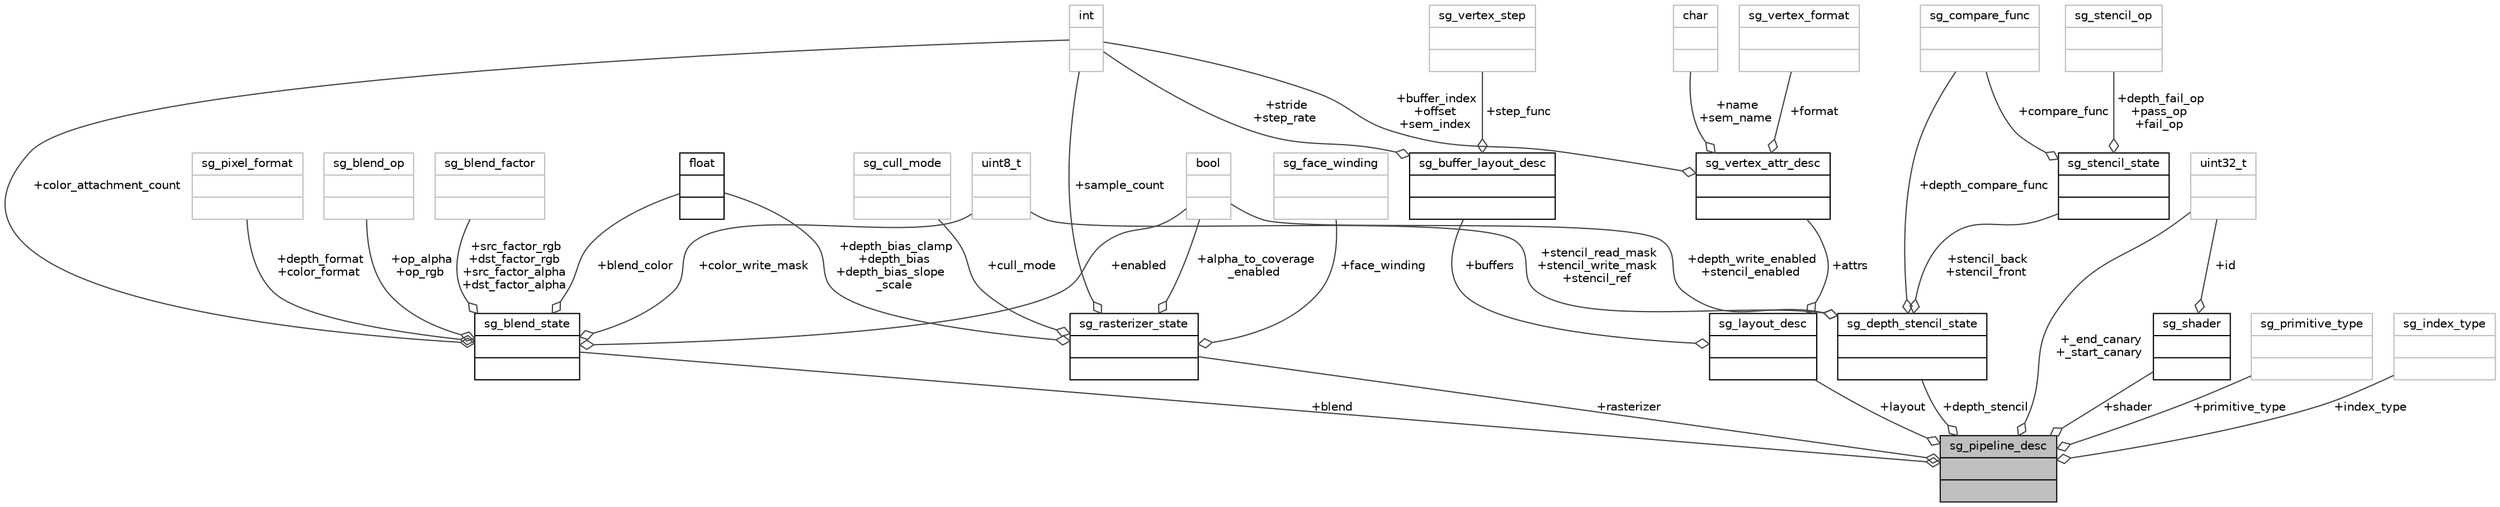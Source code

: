 digraph "sg_pipeline_desc"
{
 // INTERACTIVE_SVG=YES
  bgcolor="transparent";
  edge [fontname="Helvetica",fontsize="10",labelfontname="Helvetica",labelfontsize="10"];
  node [fontname="Helvetica",fontsize="10",shape=record];
  Node1 [label="{sg_pipeline_desc\n||}",height=0.2,width=0.4,color="black", fillcolor="grey75", style="filled" fontcolor="black"];
  Node2 -> Node1 [color="grey25",fontsize="10",style="solid",label=" +blend" ,arrowhead="odiamond",fontname="Helvetica"];
  Node2 [label="{sg_blend_state\n||}",height=0.2,width=0.4,color="black",URL="$d9/dd6/structsg__blend__state.html"];
  Node3 -> Node2 [color="grey25",fontsize="10",style="solid",label=" +op_alpha\n+op_rgb" ,arrowhead="odiamond",fontname="Helvetica"];
  Node3 [label="{sg_blend_op\n||}",height=0.2,width=0.4,color="grey75"];
  Node4 -> Node2 [color="grey25",fontsize="10",style="solid",label=" +src_factor_rgb\n+dst_factor_rgb\n+src_factor_alpha\n+dst_factor_alpha" ,arrowhead="odiamond",fontname="Helvetica"];
  Node4 [label="{sg_blend_factor\n||}",height=0.2,width=0.4,color="grey75"];
  Node5 -> Node2 [color="grey25",fontsize="10",style="solid",label=" +blend_color" ,arrowhead="odiamond",fontname="Helvetica"];
  Node5 [label="{float\n||}",height=0.2,width=0.4,color="black",URL="$d4/dc3/classfloat.html"];
  Node6 -> Node2 [color="grey25",fontsize="10",style="solid",label=" +color_write_mask" ,arrowhead="odiamond",fontname="Helvetica"];
  Node6 [label="{uint8_t\n||}",height=0.2,width=0.4,color="grey75"];
  Node7 -> Node2 [color="grey25",fontsize="10",style="solid",label=" +color_attachment_count" ,arrowhead="odiamond",fontname="Helvetica"];
  Node7 [label="{int\n||}",height=0.2,width=0.4,color="grey75"];
  Node8 -> Node2 [color="grey25",fontsize="10",style="solid",label=" +enabled" ,arrowhead="odiamond",fontname="Helvetica"];
  Node8 [label="{bool\n||}",height=0.2,width=0.4,color="grey75"];
  Node9 -> Node2 [color="grey25",fontsize="10",style="solid",label=" +depth_format\n+color_format" ,arrowhead="odiamond",fontname="Helvetica"];
  Node9 [label="{sg_pixel_format\n||}",height=0.2,width=0.4,color="grey75"];
  Node10 -> Node1 [color="grey25",fontsize="10",style="solid",label=" +_end_canary\n+_start_canary" ,arrowhead="odiamond",fontname="Helvetica"];
  Node10 [label="{uint32_t\n||}",height=0.2,width=0.4,color="grey75"];
  Node11 -> Node1 [color="grey25",fontsize="10",style="solid",label=" +primitive_type" ,arrowhead="odiamond",fontname="Helvetica"];
  Node11 [label="{sg_primitive_type\n||}",height=0.2,width=0.4,color="grey75"];
  Node12 -> Node1 [color="grey25",fontsize="10",style="solid",label=" +index_type" ,arrowhead="odiamond",fontname="Helvetica"];
  Node12 [label="{sg_index_type\n||}",height=0.2,width=0.4,color="grey75"];
  Node13 -> Node1 [color="grey25",fontsize="10",style="solid",label=" +layout" ,arrowhead="odiamond",fontname="Helvetica"];
  Node13 [label="{sg_layout_desc\n||}",height=0.2,width=0.4,color="black",URL="$d1/d64/structsg__layout__desc.html"];
  Node14 -> Node13 [color="grey25",fontsize="10",style="solid",label=" +attrs" ,arrowhead="odiamond",fontname="Helvetica"];
  Node14 [label="{sg_vertex_attr_desc\n||}",height=0.2,width=0.4,color="black",URL="$d5/d83/structsg__vertex__attr__desc.html"];
  Node15 -> Node14 [color="grey25",fontsize="10",style="solid",label=" +name\n+sem_name" ,arrowhead="odiamond",fontname="Helvetica"];
  Node15 [label="{char\n||}",height=0.2,width=0.4,color="grey75"];
  Node16 -> Node14 [color="grey25",fontsize="10",style="solid",label=" +format" ,arrowhead="odiamond",fontname="Helvetica"];
  Node16 [label="{sg_vertex_format\n||}",height=0.2,width=0.4,color="grey75"];
  Node7 -> Node14 [color="grey25",fontsize="10",style="solid",label=" +buffer_index\n+offset\n+sem_index" ,arrowhead="odiamond",fontname="Helvetica"];
  Node17 -> Node13 [color="grey25",fontsize="10",style="solid",label=" +buffers" ,arrowhead="odiamond",fontname="Helvetica"];
  Node17 [label="{sg_buffer_layout_desc\n||}",height=0.2,width=0.4,color="black",URL="$dc/da3/structsg__buffer__layout__desc.html"];
  Node7 -> Node17 [color="grey25",fontsize="10",style="solid",label=" +stride\n+step_rate" ,arrowhead="odiamond",fontname="Helvetica"];
  Node18 -> Node17 [color="grey25",fontsize="10",style="solid",label=" +step_func" ,arrowhead="odiamond",fontname="Helvetica"];
  Node18 [label="{sg_vertex_step\n||}",height=0.2,width=0.4,color="grey75"];
  Node19 -> Node1 [color="grey25",fontsize="10",style="solid",label=" +depth_stencil" ,arrowhead="odiamond",fontname="Helvetica"];
  Node19 [label="{sg_depth_stencil_state\n||}",height=0.2,width=0.4,color="black",URL="$d5/d6c/structsg__depth__stencil__state.html"];
  Node20 -> Node19 [color="grey25",fontsize="10",style="solid",label=" +stencil_back\n+stencil_front" ,arrowhead="odiamond",fontname="Helvetica"];
  Node20 [label="{sg_stencil_state\n||}",height=0.2,width=0.4,color="black",URL="$d6/d2c/structsg__stencil__state.html"];
  Node21 -> Node20 [color="grey25",fontsize="10",style="solid",label=" +compare_func" ,arrowhead="odiamond",fontname="Helvetica"];
  Node21 [label="{sg_compare_func\n||}",height=0.2,width=0.4,color="grey75"];
  Node22 -> Node20 [color="grey25",fontsize="10",style="solid",label=" +depth_fail_op\n+pass_op\n+fail_op" ,arrowhead="odiamond",fontname="Helvetica"];
  Node22 [label="{sg_stencil_op\n||}",height=0.2,width=0.4,color="grey75"];
  Node6 -> Node19 [color="grey25",fontsize="10",style="solid",label=" +stencil_read_mask\n+stencil_write_mask\n+stencil_ref" ,arrowhead="odiamond",fontname="Helvetica"];
  Node21 -> Node19 [color="grey25",fontsize="10",style="solid",label=" +depth_compare_func" ,arrowhead="odiamond",fontname="Helvetica"];
  Node8 -> Node19 [color="grey25",fontsize="10",style="solid",label=" +depth_write_enabled\n+stencil_enabled" ,arrowhead="odiamond",fontname="Helvetica"];
  Node23 -> Node1 [color="grey25",fontsize="10",style="solid",label=" +rasterizer" ,arrowhead="odiamond",fontname="Helvetica"];
  Node23 [label="{sg_rasterizer_state\n||}",height=0.2,width=0.4,color="black",URL="$d9/dbf/structsg__rasterizer__state.html"];
  Node5 -> Node23 [color="grey25",fontsize="10",style="solid",label=" +depth_bias_clamp\n+depth_bias\n+depth_bias_slope\l_scale" ,arrowhead="odiamond",fontname="Helvetica"];
  Node24 -> Node23 [color="grey25",fontsize="10",style="solid",label=" +face_winding" ,arrowhead="odiamond",fontname="Helvetica"];
  Node24 [label="{sg_face_winding\n||}",height=0.2,width=0.4,color="grey75"];
  Node7 -> Node23 [color="grey25",fontsize="10",style="solid",label=" +sample_count" ,arrowhead="odiamond",fontname="Helvetica"];
  Node8 -> Node23 [color="grey25",fontsize="10",style="solid",label=" +alpha_to_coverage\l_enabled" ,arrowhead="odiamond",fontname="Helvetica"];
  Node25 -> Node23 [color="grey25",fontsize="10",style="solid",label=" +cull_mode" ,arrowhead="odiamond",fontname="Helvetica"];
  Node25 [label="{sg_cull_mode\n||}",height=0.2,width=0.4,color="grey75"];
  Node26 -> Node1 [color="grey25",fontsize="10",style="solid",label=" +shader" ,arrowhead="odiamond",fontname="Helvetica"];
  Node26 [label="{sg_shader\n||}",height=0.2,width=0.4,color="black",URL="$da/d75/structsg__shader.html"];
  Node10 -> Node26 [color="grey25",fontsize="10",style="solid",label=" +id" ,arrowhead="odiamond",fontname="Helvetica"];
}
